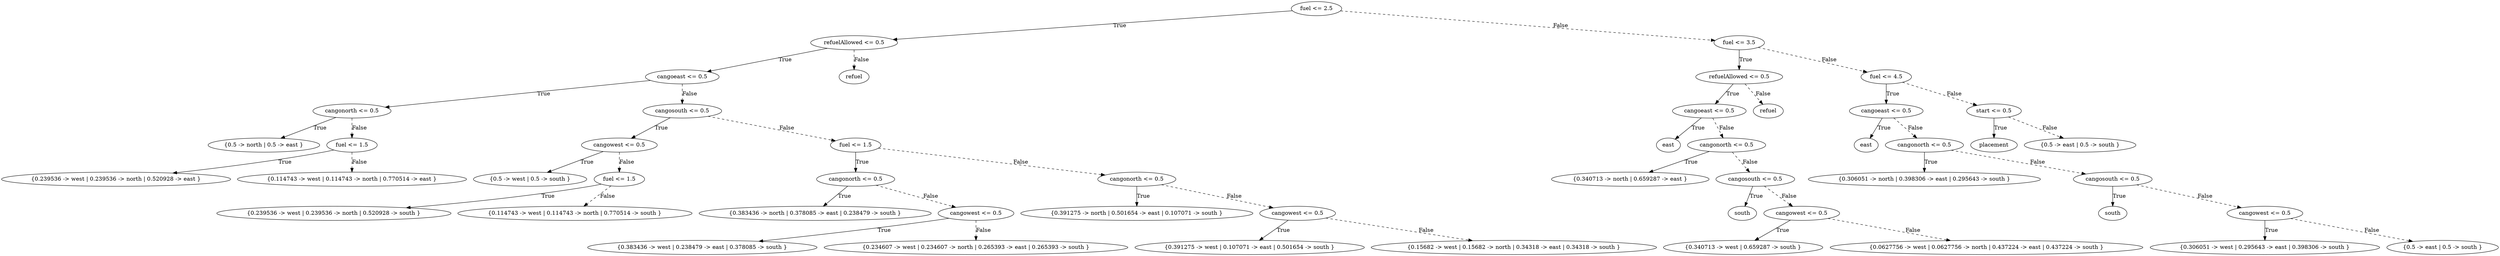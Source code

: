 digraph {
0 [label="fuel <= 2.5"];
1 [label="refuelAllowed <= 0.5"];
2 [label="cangoeast <= 0.5"];
3 [label="cangonorth <= 0.5"];
4 [label="{0.5 -> north | 0.5 -> east }"];
3 -> 4 [label="True"];
5 [label="fuel <= 1.5"];
6 [label="{0.239536 -> west | 0.239536 -> north | 0.520928 -> east }"];
5 -> 6 [label="True"];
7 [label="{0.114743 -> west | 0.114743 -> north | 0.770514 -> east }"];
5 -> 7 [style="dashed", label="False"];
3 -> 5 [style="dashed", label="False"];
2 -> 3 [label="True"];
8 [label="cangosouth <= 0.5"];
9 [label="cangowest <= 0.5"];
10 [label="{0.5 -> west | 0.5 -> south }"];
9 -> 10 [label="True"];
11 [label="fuel <= 1.5"];
12 [label="{0.239536 -> west | 0.239536 -> north | 0.520928 -> south }"];
11 -> 12 [label="True"];
13 [label="{0.114743 -> west | 0.114743 -> north | 0.770514 -> south }"];
11 -> 13 [style="dashed", label="False"];
9 -> 11 [style="dashed", label="False"];
8 -> 9 [label="True"];
14 [label="fuel <= 1.5"];
15 [label="cangonorth <= 0.5"];
16 [label="{0.383436 -> north | 0.378085 -> east | 0.238479 -> south }"];
15 -> 16 [label="True"];
17 [label="cangowest <= 0.5"];
18 [label="{0.383436 -> west | 0.238479 -> east | 0.378085 -> south }"];
17 -> 18 [label="True"];
19 [label="{0.234607 -> west | 0.234607 -> north | 0.265393 -> east | 0.265393 -> south }"];
17 -> 19 [style="dashed", label="False"];
15 -> 17 [style="dashed", label="False"];
14 -> 15 [label="True"];
20 [label="cangonorth <= 0.5"];
21 [label="{0.391275 -> north | 0.501654 -> east | 0.107071 -> south }"];
20 -> 21 [label="True"];
22 [label="cangowest <= 0.5"];
23 [label="{0.391275 -> west | 0.107071 -> east | 0.501654 -> south }"];
22 -> 23 [label="True"];
24 [label="{0.15682 -> west | 0.15682 -> north | 0.34318 -> east | 0.34318 -> south }"];
22 -> 24 [style="dashed", label="False"];
20 -> 22 [style="dashed", label="False"];
14 -> 20 [style="dashed", label="False"];
8 -> 14 [style="dashed", label="False"];
2 -> 8 [style="dashed", label="False"];
1 -> 2 [label="True"];
25 [label="refuel"];
1 -> 25 [style="dashed", label="False"];
0 -> 1 [label="True"];
26 [label="fuel <= 3.5"];
27 [label="refuelAllowed <= 0.5"];
28 [label="cangoeast <= 0.5"];
29 [label="east"];
28 -> 29 [label="True"];
30 [label="cangonorth <= 0.5"];
31 [label="{0.340713 -> north | 0.659287 -> east }"];
30 -> 31 [label="True"];
32 [label="cangosouth <= 0.5"];
33 [label="south"];
32 -> 33 [label="True"];
34 [label="cangowest <= 0.5"];
35 [label="{0.340713 -> west | 0.659287 -> south }"];
34 -> 35 [label="True"];
36 [label="{0.0627756 -> west | 0.0627756 -> north | 0.437224 -> east | 0.437224 -> south }"];
34 -> 36 [style="dashed", label="False"];
32 -> 34 [style="dashed", label="False"];
30 -> 32 [style="dashed", label="False"];
28 -> 30 [style="dashed", label="False"];
27 -> 28 [label="True"];
37 [label="refuel"];
27 -> 37 [style="dashed", label="False"];
26 -> 27 [label="True"];
38 [label="fuel <= 4.5"];
39 [label="cangoeast <= 0.5"];
40 [label="east"];
39 -> 40 [label="True"];
41 [label="cangonorth <= 0.5"];
42 [label="{0.306051 -> north | 0.398306 -> east | 0.295643 -> south }"];
41 -> 42 [label="True"];
43 [label="cangosouth <= 0.5"];
44 [label="south"];
43 -> 44 [label="True"];
45 [label="cangowest <= 0.5"];
46 [label="{0.306051 -> west | 0.295643 -> east | 0.398306 -> south }"];
45 -> 46 [label="True"];
47 [label="{0.5 -> east | 0.5 -> south }"];
45 -> 47 [style="dashed", label="False"];
43 -> 45 [style="dashed", label="False"];
41 -> 43 [style="dashed", label="False"];
39 -> 41 [style="dashed", label="False"];
38 -> 39 [label="True"];
48 [label="start <= 0.5"];
49 [label="placement"];
48 -> 49 [label="True"];
50 [label="{0.5 -> east | 0.5 -> south }"];
48 -> 50 [style="dashed", label="False"];
38 -> 48 [style="dashed", label="False"];
26 -> 38 [style="dashed", label="False"];
0 -> 26 [style="dashed", label="False"];

}